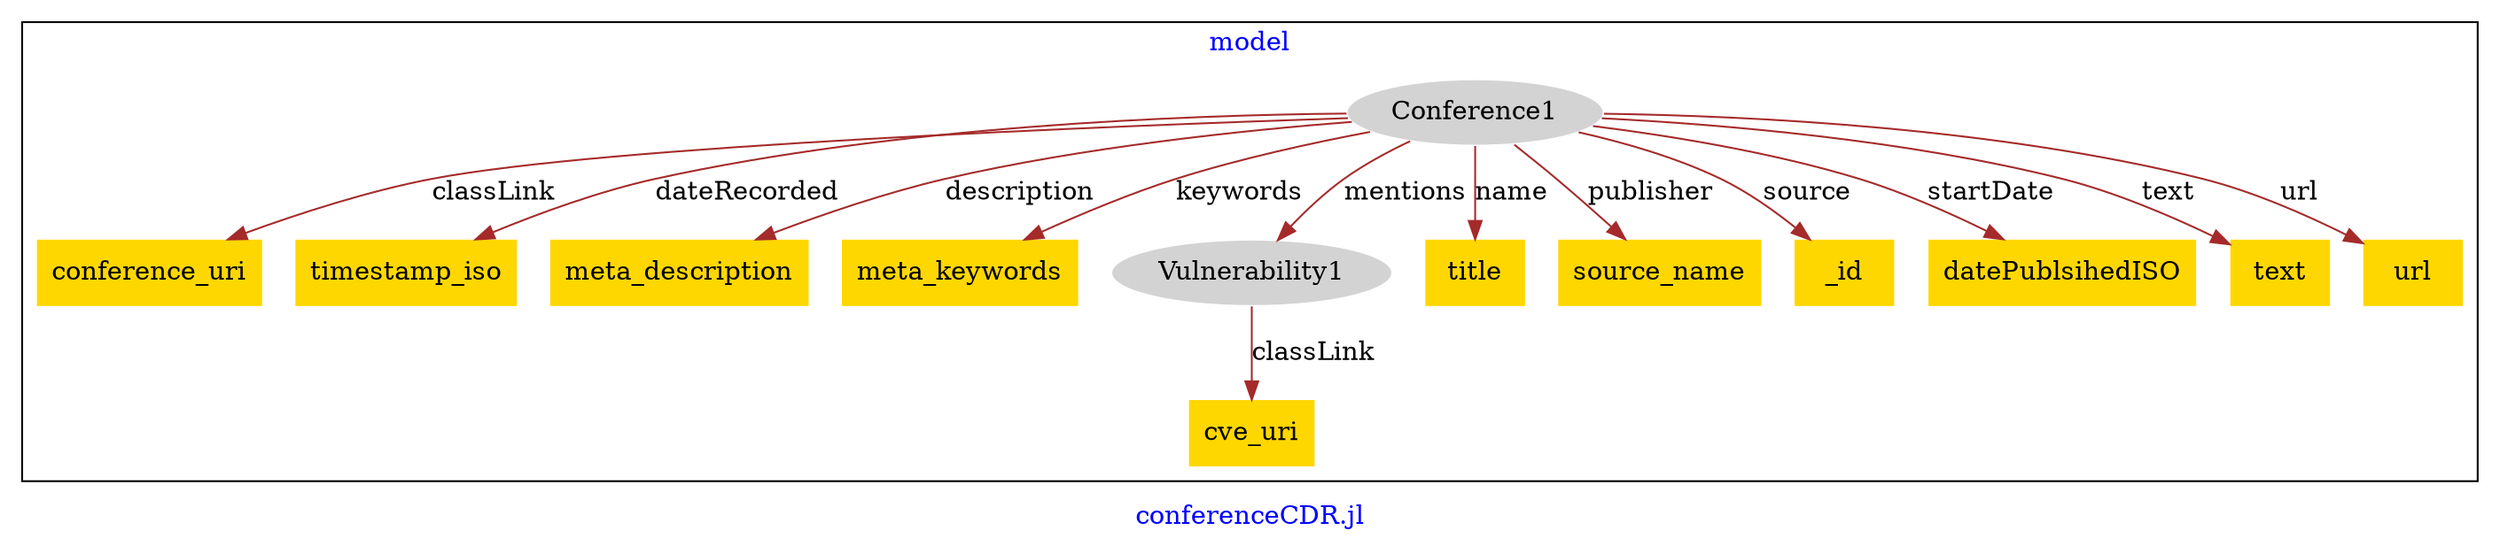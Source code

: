 digraph n0 {
fontcolor="blue"
remincross="true"
label="conferenceCDR.jl"
subgraph cluster {
label="model"
n2[style="filled",color="white",fillcolor="lightgray",label="Conference1"];
n3[shape="plaintext",style="filled",fillcolor="gold",label="conference_uri"];
n4[shape="plaintext",style="filled",fillcolor="gold",label="timestamp_iso"];
n5[shape="plaintext",style="filled",fillcolor="gold",label="meta_description"];
n6[shape="plaintext",style="filled",fillcolor="gold",label="meta_keywords"];
n7[style="filled",color="white",fillcolor="lightgray",label="Vulnerability1"];
n8[shape="plaintext",style="filled",fillcolor="gold",label="title"];
n9[shape="plaintext",style="filled",fillcolor="gold",label="source_name"];
n10[shape="plaintext",style="filled",fillcolor="gold",label="_id"];
n11[shape="plaintext",style="filled",fillcolor="gold",label="datePublsihedISO"];
n12[shape="plaintext",style="filled",fillcolor="gold",label="text"];
n13[shape="plaintext",style="filled",fillcolor="gold",label="url"];
n14[shape="plaintext",style="filled",fillcolor="gold",label="cve_uri"];
}
n2 -> n3[color="brown",fontcolor="black",label="classLink"]
n2 -> n4[color="brown",fontcolor="black",label="dateRecorded"]
n2 -> n5[color="brown",fontcolor="black",label="description"]
n2 -> n6[color="brown",fontcolor="black",label="keywords"]
n2 -> n7[color="brown",fontcolor="black",label="mentions"]
n2 -> n8[color="brown",fontcolor="black",label="name"]
n2 -> n9[color="brown",fontcolor="black",label="publisher"]
n2 -> n10[color="brown",fontcolor="black",label="source"]
n2 -> n11[color="brown",fontcolor="black",label="startDate"]
n2 -> n12[color="brown",fontcolor="black",label="text"]
n2 -> n13[color="brown",fontcolor="black",label="url"]
n7 -> n14[color="brown",fontcolor="black",label="classLink"]
}
